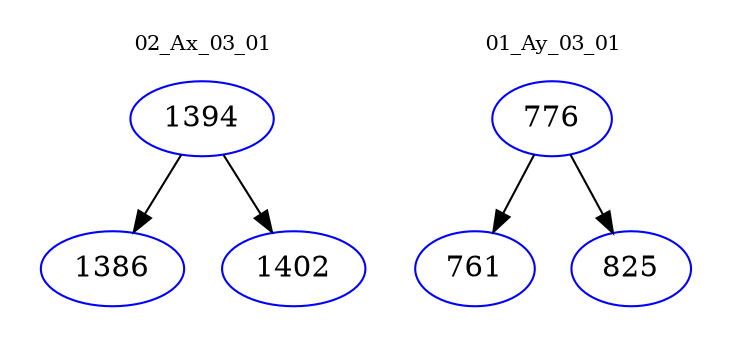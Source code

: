 digraph{
subgraph cluster_0 {
color = white
label = "02_Ax_03_01";
fontsize=10;
T0_1394 [label="1394", color="blue"]
T0_1394 -> T0_1386 [color="black"]
T0_1386 [label="1386", color="blue"]
T0_1394 -> T0_1402 [color="black"]
T0_1402 [label="1402", color="blue"]
}
subgraph cluster_1 {
color = white
label = "01_Ay_03_01";
fontsize=10;
T1_776 [label="776", color="blue"]
T1_776 -> T1_761 [color="black"]
T1_761 [label="761", color="blue"]
T1_776 -> T1_825 [color="black"]
T1_825 [label="825", color="blue"]
}
}

